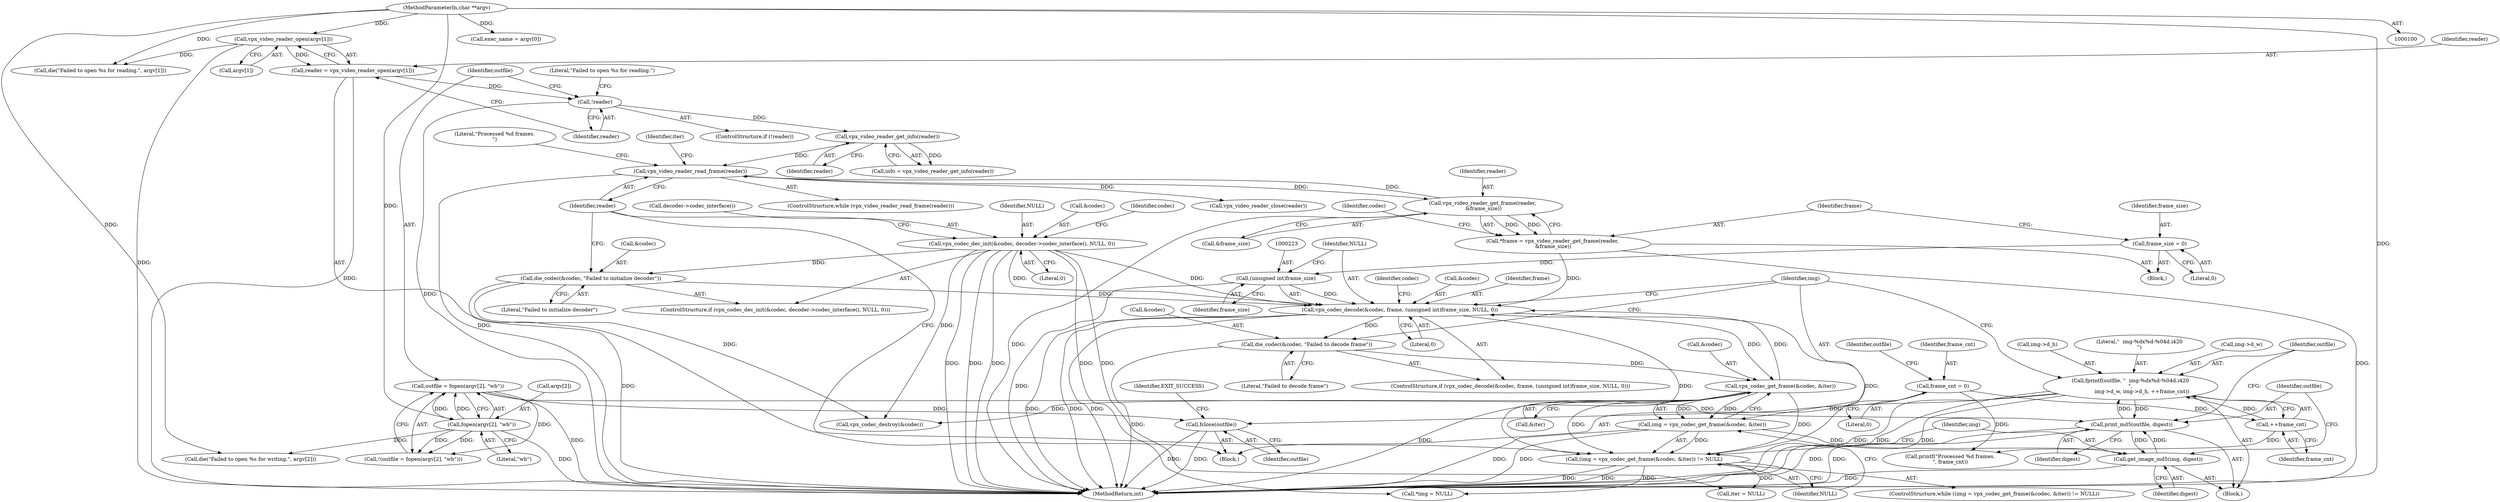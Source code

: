digraph "0_Android_5a9753fca56f0eeb9f61e342b2fccffc364f9426@API" {
"1000249" [label="(Call,fprintf(outfile, \"  img-%dx%d-%04d.i420\n\",\n              img->d_w, img->d_h, ++frame_cnt))"];
"1000246" [label="(Call,print_md5(outfile, digest))"];
"1000152" [label="(Call,outfile = fopen(argv[2], \"wb\"))"];
"1000154" [label="(Call,fopen(argv[2], \"wb\"))"];
"1000102" [label="(MethodParameterIn,char **argv)"];
"1000249" [label="(Call,fprintf(outfile, \"  img-%dx%d-%04d.i420\n\",\n              img->d_w, img->d_h, ++frame_cnt))"];
"1000258" [label="(Call,++frame_cnt)"];
"1000105" [label="(Call,frame_cnt = 0)"];
"1000243" [label="(Call,get_image_md5(img, digest))"];
"1000233" [label="(Call,img = vpx_codec_get_frame(&codec, &iter))"];
"1000235" [label="(Call,vpx_codec_get_frame(&codec, &iter))"];
"1000218" [label="(Call,vpx_codec_decode(&codec, frame, (unsigned int)frame_size, NULL, 0))"];
"1000184" [label="(Call,vpx_codec_dec_init(&codec, decoder->codec_interface(), NULL, 0))"];
"1000190" [label="(Call,die_codec(&codec, \"Failed to initialize decoder\"))"];
"1000211" [label="(Call,*frame = vpx_video_reader_get_frame(reader,\n &frame_size))"];
"1000213" [label="(Call,vpx_video_reader_get_frame(reader,\n &frame_size))"];
"1000195" [label="(Call,vpx_video_reader_read_frame(reader))"];
"1000166" [label="(Call,vpx_video_reader_get_info(reader))"];
"1000143" [label="(Call,!reader)"];
"1000136" [label="(Call,reader = vpx_video_reader_open(argv[1]))"];
"1000138" [label="(Call,vpx_video_reader_open(argv[1]))"];
"1000222" [label="(Call,(unsigned int)frame_size)"];
"1000207" [label="(Call,frame_size = 0)"];
"1000232" [label="(Call,(img = vpx_codec_get_frame(&codec, &iter)) != NULL)"];
"1000227" [label="(Call,die_codec(&codec, \"Failed to decode frame\"))"];
"1000273" [label="(Call,fclose(outfile))"];
"1000227" [label="(Call,die_codec(&codec, \"Failed to decode frame\"))"];
"1000224" [label="(Identifier,frame_size)"];
"1000241" [label="(Block,)"];
"1000226" [label="(Literal,0)"];
"1000137" [label="(Identifier,reader)"];
"1000277" [label="(MethodReturn,int)"];
"1000252" [label="(Call,img->d_w)"];
"1000203" [label="(Call,*img = NULL)"];
"1000264" [label="(Call,vpx_codec_destroy(&codec))"];
"1000166" [label="(Call,vpx_video_reader_get_info(reader))"];
"1000187" [label="(Call,decoder->codec_interface())"];
"1000250" [label="(Identifier,outfile)"];
"1000183" [label="(ControlStructure,if (vpx_codec_dec_init(&codec, decoder->codec_interface(), NULL, 0)))"];
"1000213" [label="(Call,vpx_video_reader_get_frame(reader,\n &frame_size))"];
"1000233" [label="(Call,img = vpx_codec_get_frame(&codec, &iter))"];
"1000260" [label="(Call,printf(\"Processed %d frames.\n\", frame_cnt))"];
"1000139" [label="(Call,argv[1])"];
"1000225" [label="(Identifier,NULL)"];
"1000188" [label="(Identifier,NULL)"];
"1000246" [label="(Call,print_md5(outfile, digest))"];
"1000222" [label="(Call,(unsigned int)frame_size)"];
"1000185" [label="(Call,&codec)"];
"1000199" [label="(Call,iter = NULL)"];
"1000209" [label="(Literal,0)"];
"1000258" [label="(Call,++frame_cnt)"];
"1000194" [label="(ControlStructure,while (vpx_video_reader_read_frame(reader)))"];
"1000152" [label="(Call,outfile = fopen(argv[2], \"wb\"))"];
"1000212" [label="(Identifier,frame)"];
"1000230" [label="(Literal,\"Failed to decode frame\")"];
"1000159" [label="(Call,die(\"Failed to open %s for writing.\", argv[2]))"];
"1000191" [label="(Call,&codec)"];
"1000261" [label="(Literal,\"Processed %d frames.\n\")"];
"1000105" [label="(Call,frame_cnt = 0)"];
"1000217" [label="(ControlStructure,if (vpx_codec_decode(&codec, frame, (unsigned int)frame_size, NULL, 0)))"];
"1000138" [label="(Call,vpx_video_reader_open(argv[1]))"];
"1000144" [label="(Identifier,reader)"];
"1000229" [label="(Identifier,codec)"];
"1000259" [label="(Identifier,frame_cnt)"];
"1000189" [label="(Literal,0)"];
"1000107" [label="(Literal,0)"];
"1000235" [label="(Call,vpx_codec_get_frame(&codec, &iter))"];
"1000245" [label="(Identifier,digest)"];
"1000228" [label="(Call,&codec)"];
"1000102" [label="(MethodParameterIn,char **argv)"];
"1000153" [label="(Identifier,outfile)"];
"1000232" [label="(Call,(img = vpx_codec_get_frame(&codec, &iter)) != NULL)"];
"1000154" [label="(Call,fopen(argv[2], \"wb\"))"];
"1000151" [label="(Call,!(outfile = fopen(argv[2], \"wb\")))"];
"1000143" [label="(Call,!reader)"];
"1000190" [label="(Call,die_codec(&codec, \"Failed to initialize decoder\"))"];
"1000200" [label="(Identifier,iter)"];
"1000184" [label="(Call,vpx_codec_dec_init(&codec, decoder->codec_interface(), NULL, 0))"];
"1000195" [label="(Call,vpx_video_reader_read_frame(reader))"];
"1000155" [label="(Call,argv[2])"];
"1000142" [label="(ControlStructure,if (!reader))"];
"1000110" [label="(Identifier,outfile)"];
"1000240" [label="(Identifier,NULL)"];
"1000211" [label="(Call,*frame = vpx_video_reader_get_frame(reader,\n &frame_size))"];
"1000234" [label="(Identifier,img)"];
"1000197" [label="(Block,)"];
"1000248" [label="(Identifier,digest)"];
"1000244" [label="(Identifier,img)"];
"1000146" [label="(Literal,\"Failed to open %s for reading.\")"];
"1000158" [label="(Literal,\"wb\")"];
"1000196" [label="(Identifier,reader)"];
"1000271" [label="(Call,vpx_video_reader_close(reader))"];
"1000238" [label="(Call,&iter)"];
"1000193" [label="(Literal,\"Failed to initialize decoder\")"];
"1000207" [label="(Call,frame_size = 0)"];
"1000276" [label="(Identifier,EXIT_SUCCESS)"];
"1000255" [label="(Call,img->d_h)"];
"1000192" [label="(Identifier,codec)"];
"1000220" [label="(Identifier,codec)"];
"1000218" [label="(Call,vpx_codec_decode(&codec, frame, (unsigned int)frame_size, NULL, 0))"];
"1000125" [label="(Call,exec_name = argv[0])"];
"1000247" [label="(Identifier,outfile)"];
"1000164" [label="(Call,info = vpx_video_reader_get_info(reader))"];
"1000251" [label="(Literal,\"  img-%dx%d-%04d.i420\n\")"];
"1000219" [label="(Call,&codec)"];
"1000145" [label="(Call,die(\"Failed to open %s for reading.\", argv[1]))"];
"1000214" [label="(Identifier,reader)"];
"1000236" [label="(Call,&codec)"];
"1000249" [label="(Call,fprintf(outfile, \"  img-%dx%d-%04d.i420\n\",\n              img->d_w, img->d_h, ++frame_cnt))"];
"1000103" [label="(Block,)"];
"1000273" [label="(Call,fclose(outfile))"];
"1000106" [label="(Identifier,frame_cnt)"];
"1000221" [label="(Identifier,frame)"];
"1000231" [label="(ControlStructure,while ((img = vpx_codec_get_frame(&codec, &iter)) != NULL))"];
"1000215" [label="(Call,&frame_size)"];
"1000243" [label="(Call,get_image_md5(img, digest))"];
"1000208" [label="(Identifier,frame_size)"];
"1000167" [label="(Identifier,reader)"];
"1000274" [label="(Identifier,outfile)"];
"1000136" [label="(Call,reader = vpx_video_reader_open(argv[1]))"];
"1000249" -> "1000241"  [label="AST: "];
"1000249" -> "1000258"  [label="CFG: "];
"1000250" -> "1000249"  [label="AST: "];
"1000251" -> "1000249"  [label="AST: "];
"1000252" -> "1000249"  [label="AST: "];
"1000255" -> "1000249"  [label="AST: "];
"1000258" -> "1000249"  [label="AST: "];
"1000234" -> "1000249"  [label="CFG: "];
"1000249" -> "1000277"  [label="DDG: "];
"1000249" -> "1000277"  [label="DDG: "];
"1000249" -> "1000277"  [label="DDG: "];
"1000249" -> "1000246"  [label="DDG: "];
"1000246" -> "1000249"  [label="DDG: "];
"1000258" -> "1000249"  [label="DDG: "];
"1000249" -> "1000273"  [label="DDG: "];
"1000246" -> "1000241"  [label="AST: "];
"1000246" -> "1000248"  [label="CFG: "];
"1000247" -> "1000246"  [label="AST: "];
"1000248" -> "1000246"  [label="AST: "];
"1000250" -> "1000246"  [label="CFG: "];
"1000246" -> "1000277"  [label="DDG: "];
"1000246" -> "1000277"  [label="DDG: "];
"1000246" -> "1000243"  [label="DDG: "];
"1000152" -> "1000246"  [label="DDG: "];
"1000243" -> "1000246"  [label="DDG: "];
"1000152" -> "1000151"  [label="AST: "];
"1000152" -> "1000154"  [label="CFG: "];
"1000153" -> "1000152"  [label="AST: "];
"1000154" -> "1000152"  [label="AST: "];
"1000151" -> "1000152"  [label="CFG: "];
"1000152" -> "1000277"  [label="DDG: "];
"1000152" -> "1000151"  [label="DDG: "];
"1000154" -> "1000152"  [label="DDG: "];
"1000154" -> "1000152"  [label="DDG: "];
"1000152" -> "1000273"  [label="DDG: "];
"1000154" -> "1000158"  [label="CFG: "];
"1000155" -> "1000154"  [label="AST: "];
"1000158" -> "1000154"  [label="AST: "];
"1000154" -> "1000277"  [label="DDG: "];
"1000154" -> "1000151"  [label="DDG: "];
"1000154" -> "1000151"  [label="DDG: "];
"1000102" -> "1000154"  [label="DDG: "];
"1000154" -> "1000159"  [label="DDG: "];
"1000102" -> "1000100"  [label="AST: "];
"1000102" -> "1000277"  [label="DDG: "];
"1000102" -> "1000125"  [label="DDG: "];
"1000102" -> "1000138"  [label="DDG: "];
"1000102" -> "1000145"  [label="DDG: "];
"1000102" -> "1000159"  [label="DDG: "];
"1000258" -> "1000259"  [label="CFG: "];
"1000259" -> "1000258"  [label="AST: "];
"1000105" -> "1000258"  [label="DDG: "];
"1000258" -> "1000260"  [label="DDG: "];
"1000105" -> "1000103"  [label="AST: "];
"1000105" -> "1000107"  [label="CFG: "];
"1000106" -> "1000105"  [label="AST: "];
"1000107" -> "1000105"  [label="AST: "];
"1000110" -> "1000105"  [label="CFG: "];
"1000105" -> "1000260"  [label="DDG: "];
"1000243" -> "1000241"  [label="AST: "];
"1000243" -> "1000245"  [label="CFG: "];
"1000244" -> "1000243"  [label="AST: "];
"1000245" -> "1000243"  [label="AST: "];
"1000247" -> "1000243"  [label="CFG: "];
"1000243" -> "1000277"  [label="DDG: "];
"1000233" -> "1000243"  [label="DDG: "];
"1000233" -> "1000232"  [label="AST: "];
"1000233" -> "1000235"  [label="CFG: "];
"1000234" -> "1000233"  [label="AST: "];
"1000235" -> "1000233"  [label="AST: "];
"1000240" -> "1000233"  [label="CFG: "];
"1000233" -> "1000277"  [label="DDG: "];
"1000233" -> "1000277"  [label="DDG: "];
"1000233" -> "1000232"  [label="DDG: "];
"1000235" -> "1000233"  [label="DDG: "];
"1000235" -> "1000233"  [label="DDG: "];
"1000235" -> "1000238"  [label="CFG: "];
"1000236" -> "1000235"  [label="AST: "];
"1000238" -> "1000235"  [label="AST: "];
"1000235" -> "1000277"  [label="DDG: "];
"1000235" -> "1000218"  [label="DDG: "];
"1000235" -> "1000232"  [label="DDG: "];
"1000235" -> "1000232"  [label="DDG: "];
"1000218" -> "1000235"  [label="DDG: "];
"1000227" -> "1000235"  [label="DDG: "];
"1000235" -> "1000264"  [label="DDG: "];
"1000218" -> "1000217"  [label="AST: "];
"1000218" -> "1000226"  [label="CFG: "];
"1000219" -> "1000218"  [label="AST: "];
"1000221" -> "1000218"  [label="AST: "];
"1000222" -> "1000218"  [label="AST: "];
"1000225" -> "1000218"  [label="AST: "];
"1000226" -> "1000218"  [label="AST: "];
"1000229" -> "1000218"  [label="CFG: "];
"1000234" -> "1000218"  [label="CFG: "];
"1000218" -> "1000277"  [label="DDG: "];
"1000218" -> "1000277"  [label="DDG: "];
"1000218" -> "1000277"  [label="DDG: "];
"1000184" -> "1000218"  [label="DDG: "];
"1000184" -> "1000218"  [label="DDG: "];
"1000190" -> "1000218"  [label="DDG: "];
"1000211" -> "1000218"  [label="DDG: "];
"1000222" -> "1000218"  [label="DDG: "];
"1000232" -> "1000218"  [label="DDG: "];
"1000218" -> "1000227"  [label="DDG: "];
"1000218" -> "1000232"  [label="DDG: "];
"1000184" -> "1000183"  [label="AST: "];
"1000184" -> "1000189"  [label="CFG: "];
"1000185" -> "1000184"  [label="AST: "];
"1000187" -> "1000184"  [label="AST: "];
"1000188" -> "1000184"  [label="AST: "];
"1000189" -> "1000184"  [label="AST: "];
"1000192" -> "1000184"  [label="CFG: "];
"1000196" -> "1000184"  [label="CFG: "];
"1000184" -> "1000277"  [label="DDG: "];
"1000184" -> "1000277"  [label="DDG: "];
"1000184" -> "1000277"  [label="DDG: "];
"1000184" -> "1000190"  [label="DDG: "];
"1000184" -> "1000199"  [label="DDG: "];
"1000184" -> "1000203"  [label="DDG: "];
"1000184" -> "1000264"  [label="DDG: "];
"1000190" -> "1000183"  [label="AST: "];
"1000190" -> "1000193"  [label="CFG: "];
"1000191" -> "1000190"  [label="AST: "];
"1000193" -> "1000190"  [label="AST: "];
"1000196" -> "1000190"  [label="CFG: "];
"1000190" -> "1000277"  [label="DDG: "];
"1000190" -> "1000264"  [label="DDG: "];
"1000211" -> "1000197"  [label="AST: "];
"1000211" -> "1000213"  [label="CFG: "];
"1000212" -> "1000211"  [label="AST: "];
"1000213" -> "1000211"  [label="AST: "];
"1000220" -> "1000211"  [label="CFG: "];
"1000211" -> "1000277"  [label="DDG: "];
"1000213" -> "1000211"  [label="DDG: "];
"1000213" -> "1000211"  [label="DDG: "];
"1000213" -> "1000215"  [label="CFG: "];
"1000214" -> "1000213"  [label="AST: "];
"1000215" -> "1000213"  [label="AST: "];
"1000213" -> "1000277"  [label="DDG: "];
"1000213" -> "1000195"  [label="DDG: "];
"1000195" -> "1000213"  [label="DDG: "];
"1000195" -> "1000194"  [label="AST: "];
"1000195" -> "1000196"  [label="CFG: "];
"1000196" -> "1000195"  [label="AST: "];
"1000200" -> "1000195"  [label="CFG: "];
"1000261" -> "1000195"  [label="CFG: "];
"1000195" -> "1000277"  [label="DDG: "];
"1000166" -> "1000195"  [label="DDG: "];
"1000195" -> "1000271"  [label="DDG: "];
"1000166" -> "1000164"  [label="AST: "];
"1000166" -> "1000167"  [label="CFG: "];
"1000167" -> "1000166"  [label="AST: "];
"1000164" -> "1000166"  [label="CFG: "];
"1000166" -> "1000164"  [label="DDG: "];
"1000143" -> "1000166"  [label="DDG: "];
"1000143" -> "1000142"  [label="AST: "];
"1000143" -> "1000144"  [label="CFG: "];
"1000144" -> "1000143"  [label="AST: "];
"1000146" -> "1000143"  [label="CFG: "];
"1000153" -> "1000143"  [label="CFG: "];
"1000143" -> "1000277"  [label="DDG: "];
"1000136" -> "1000143"  [label="DDG: "];
"1000136" -> "1000103"  [label="AST: "];
"1000136" -> "1000138"  [label="CFG: "];
"1000137" -> "1000136"  [label="AST: "];
"1000138" -> "1000136"  [label="AST: "];
"1000144" -> "1000136"  [label="CFG: "];
"1000136" -> "1000277"  [label="DDG: "];
"1000138" -> "1000136"  [label="DDG: "];
"1000138" -> "1000139"  [label="CFG: "];
"1000139" -> "1000138"  [label="AST: "];
"1000138" -> "1000277"  [label="DDG: "];
"1000138" -> "1000145"  [label="DDG: "];
"1000222" -> "1000224"  [label="CFG: "];
"1000223" -> "1000222"  [label="AST: "];
"1000224" -> "1000222"  [label="AST: "];
"1000225" -> "1000222"  [label="CFG: "];
"1000222" -> "1000277"  [label="DDG: "];
"1000207" -> "1000222"  [label="DDG: "];
"1000207" -> "1000197"  [label="AST: "];
"1000207" -> "1000209"  [label="CFG: "];
"1000208" -> "1000207"  [label="AST: "];
"1000209" -> "1000207"  [label="AST: "];
"1000212" -> "1000207"  [label="CFG: "];
"1000232" -> "1000231"  [label="AST: "];
"1000232" -> "1000240"  [label="CFG: "];
"1000240" -> "1000232"  [label="AST: "];
"1000196" -> "1000232"  [label="CFG: "];
"1000244" -> "1000232"  [label="CFG: "];
"1000232" -> "1000277"  [label="DDG: "];
"1000232" -> "1000277"  [label="DDG: "];
"1000232" -> "1000199"  [label="DDG: "];
"1000232" -> "1000203"  [label="DDG: "];
"1000227" -> "1000217"  [label="AST: "];
"1000227" -> "1000230"  [label="CFG: "];
"1000228" -> "1000227"  [label="AST: "];
"1000230" -> "1000227"  [label="AST: "];
"1000234" -> "1000227"  [label="CFG: "];
"1000227" -> "1000277"  [label="DDG: "];
"1000273" -> "1000103"  [label="AST: "];
"1000273" -> "1000274"  [label="CFG: "];
"1000274" -> "1000273"  [label="AST: "];
"1000276" -> "1000273"  [label="CFG: "];
"1000273" -> "1000277"  [label="DDG: "];
"1000273" -> "1000277"  [label="DDG: "];
}
